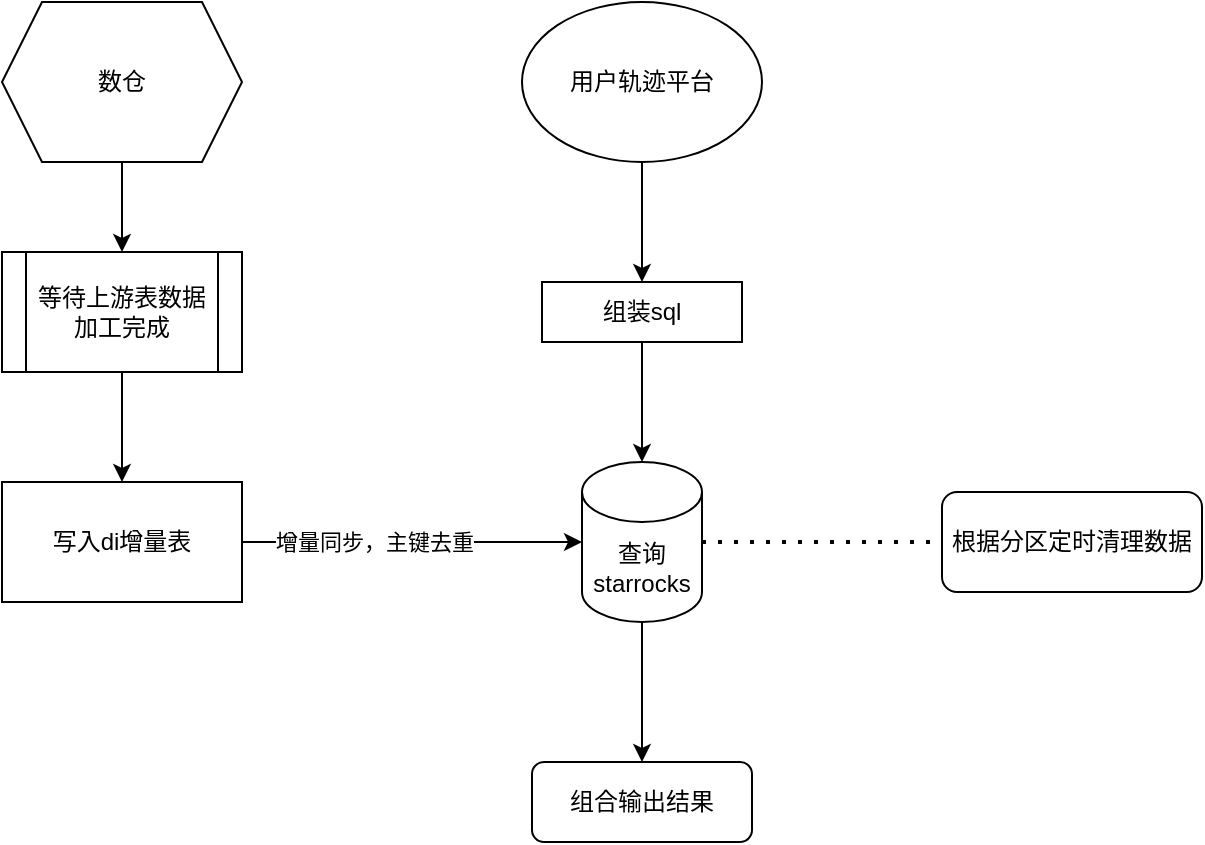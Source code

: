 <mxfile version="28.1.0">
  <diagram name="第 1 页" id="FvOrAemaWYDkDYjeBkB5">
    <mxGraphModel dx="1018" dy="655" grid="1" gridSize="10" guides="1" tooltips="1" connect="1" arrows="1" fold="1" page="1" pageScale="1" pageWidth="827" pageHeight="1169" math="0" shadow="0">
      <root>
        <mxCell id="0" />
        <mxCell id="1" parent="0" />
        <mxCell id="KZzJjchPU8B5iPBiAG5F-3" value="" style="edgeStyle=orthogonalEdgeStyle;rounded=0;orthogonalLoop=1;jettySize=auto;html=1;" edge="1" parent="1" source="KZzJjchPU8B5iPBiAG5F-1" target="KZzJjchPU8B5iPBiAG5F-2">
          <mxGeometry relative="1" as="geometry" />
        </mxCell>
        <mxCell id="KZzJjchPU8B5iPBiAG5F-1" value="用户轨迹平台" style="ellipse;whiteSpace=wrap;html=1;" vertex="1" parent="1">
          <mxGeometry x="340" y="60" width="120" height="80" as="geometry" />
        </mxCell>
        <mxCell id="KZzJjchPU8B5iPBiAG5F-5" value="" style="edgeStyle=orthogonalEdgeStyle;rounded=0;orthogonalLoop=1;jettySize=auto;html=1;" edge="1" parent="1" source="KZzJjchPU8B5iPBiAG5F-2" target="KZzJjchPU8B5iPBiAG5F-4">
          <mxGeometry relative="1" as="geometry" />
        </mxCell>
        <mxCell id="KZzJjchPU8B5iPBiAG5F-2" value="组装sql" style="whiteSpace=wrap;html=1;" vertex="1" parent="1">
          <mxGeometry x="350" y="200" width="100" height="30" as="geometry" />
        </mxCell>
        <mxCell id="KZzJjchPU8B5iPBiAG5F-7" value="" style="edgeStyle=orthogonalEdgeStyle;rounded=0;orthogonalLoop=1;jettySize=auto;html=1;" edge="1" parent="1" source="KZzJjchPU8B5iPBiAG5F-4" target="KZzJjchPU8B5iPBiAG5F-6">
          <mxGeometry relative="1" as="geometry" />
        </mxCell>
        <mxCell id="KZzJjchPU8B5iPBiAG5F-4" value="查询starrocks" style="shape=cylinder3;whiteSpace=wrap;html=1;boundedLbl=1;backgroundOutline=1;size=15;" vertex="1" parent="1">
          <mxGeometry x="370" y="290" width="60" height="80" as="geometry" />
        </mxCell>
        <mxCell id="KZzJjchPU8B5iPBiAG5F-6" value="组合输出结果" style="rounded=1;whiteSpace=wrap;html=1;" vertex="1" parent="1">
          <mxGeometry x="345" y="440" width="110" height="40" as="geometry" />
        </mxCell>
        <mxCell id="KZzJjchPU8B5iPBiAG5F-10" value="" style="edgeStyle=orthogonalEdgeStyle;rounded=0;orthogonalLoop=1;jettySize=auto;html=1;" edge="1" parent="1" source="KZzJjchPU8B5iPBiAG5F-8" target="KZzJjchPU8B5iPBiAG5F-9">
          <mxGeometry relative="1" as="geometry" />
        </mxCell>
        <mxCell id="KZzJjchPU8B5iPBiAG5F-8" value="数仓" style="shape=hexagon;perimeter=hexagonPerimeter2;whiteSpace=wrap;html=1;fixedSize=1;" vertex="1" parent="1">
          <mxGeometry x="80" y="60" width="120" height="80" as="geometry" />
        </mxCell>
        <mxCell id="KZzJjchPU8B5iPBiAG5F-12" value="" style="edgeStyle=orthogonalEdgeStyle;rounded=0;orthogonalLoop=1;jettySize=auto;html=1;" edge="1" parent="1" source="KZzJjchPU8B5iPBiAG5F-9" target="KZzJjchPU8B5iPBiAG5F-11">
          <mxGeometry relative="1" as="geometry" />
        </mxCell>
        <mxCell id="KZzJjchPU8B5iPBiAG5F-9" value="等待上游表数据加工完成" style="shape=process;whiteSpace=wrap;html=1;backgroundOutline=1;" vertex="1" parent="1">
          <mxGeometry x="80" y="185" width="120" height="60" as="geometry" />
        </mxCell>
        <mxCell id="KZzJjchPU8B5iPBiAG5F-13" style="edgeStyle=orthogonalEdgeStyle;rounded=0;orthogonalLoop=1;jettySize=auto;html=1;" edge="1" parent="1" source="KZzJjchPU8B5iPBiAG5F-11" target="KZzJjchPU8B5iPBiAG5F-4">
          <mxGeometry relative="1" as="geometry" />
        </mxCell>
        <mxCell id="KZzJjchPU8B5iPBiAG5F-14" value="增量同步，主键去重" style="edgeLabel;html=1;align=center;verticalAlign=middle;resizable=0;points=[];" vertex="1" connectable="0" parent="KZzJjchPU8B5iPBiAG5F-13">
          <mxGeometry x="-0.224" relative="1" as="geometry">
            <mxPoint as="offset" />
          </mxGeometry>
        </mxCell>
        <mxCell id="KZzJjchPU8B5iPBiAG5F-11" value="写入di增量表" style="whiteSpace=wrap;html=1;" vertex="1" parent="1">
          <mxGeometry x="80" y="300" width="120" height="60" as="geometry" />
        </mxCell>
        <mxCell id="KZzJjchPU8B5iPBiAG5F-15" value="根据分区定时清理数据" style="rounded=1;whiteSpace=wrap;html=1;" vertex="1" parent="1">
          <mxGeometry x="550" y="305" width="130" height="50" as="geometry" />
        </mxCell>
        <mxCell id="KZzJjchPU8B5iPBiAG5F-16" value="" style="endArrow=none;dashed=1;html=1;dashPattern=1 3;strokeWidth=2;rounded=0;exitX=1;exitY=0.5;exitDx=0;exitDy=0;exitPerimeter=0;entryX=0;entryY=0.5;entryDx=0;entryDy=0;" edge="1" parent="1" source="KZzJjchPU8B5iPBiAG5F-4" target="KZzJjchPU8B5iPBiAG5F-15">
          <mxGeometry width="50" height="50" relative="1" as="geometry">
            <mxPoint x="390" y="320" as="sourcePoint" />
            <mxPoint x="440" y="270" as="targetPoint" />
          </mxGeometry>
        </mxCell>
      </root>
    </mxGraphModel>
  </diagram>
</mxfile>
